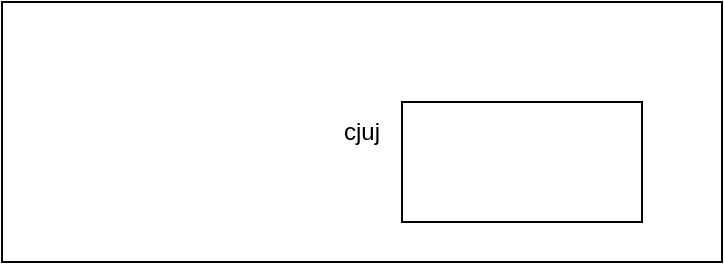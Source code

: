<mxfile version="21.6.6" type="github">
  <diagram name="Strona-1" id="mPwJl4hfflNMHZR2tgoX">
    <mxGraphModel dx="1434" dy="754" grid="1" gridSize="10" guides="1" tooltips="1" connect="1" arrows="1" fold="1" page="1" pageScale="1" pageWidth="10000" pageHeight="10000" math="0" shadow="0">
      <root>
        <mxCell id="0" />
        <mxCell id="1" parent="0" />
        <mxCell id="j2BOxUeTRpazNz8vRKip-2" value="&lt;div&gt;cjuj&lt;/div&gt;" style="rounded=0;whiteSpace=wrap;html=1;" vertex="1" parent="1">
          <mxGeometry x="180" y="150" width="360" height="130" as="geometry" />
        </mxCell>
        <mxCell id="j2BOxUeTRpazNz8vRKip-13" value="" style="rounded=0;whiteSpace=wrap;html=1;movable=1;resizable=1;rotatable=1;deletable=1;editable=1;locked=0;connectable=1;" vertex="1" parent="1">
          <mxGeometry x="380" y="200" width="120" height="60" as="geometry" />
        </mxCell>
      </root>
    </mxGraphModel>
  </diagram>
</mxfile>
